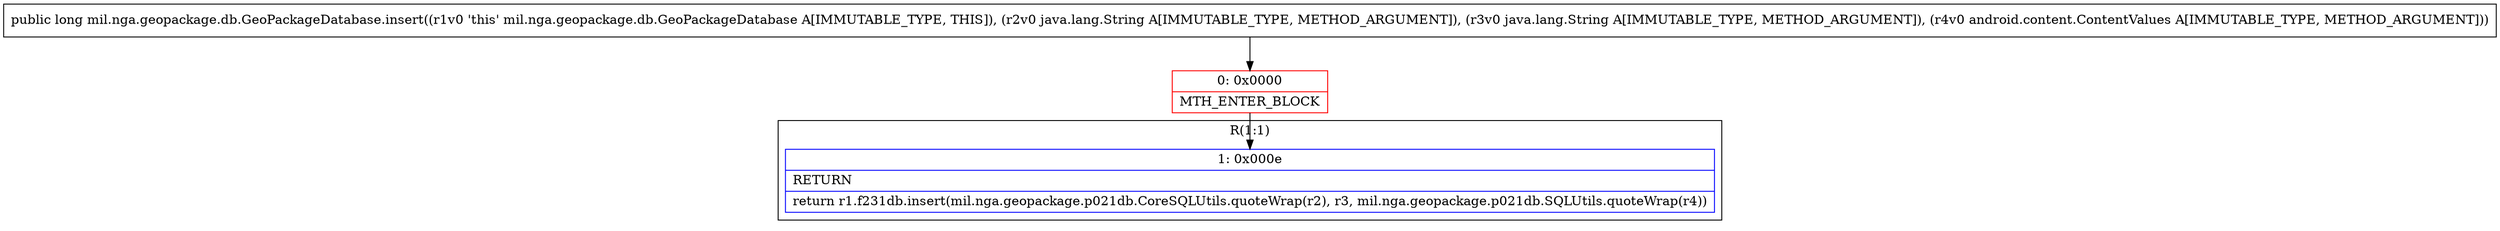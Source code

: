 digraph "CFG formil.nga.geopackage.db.GeoPackageDatabase.insert(Ljava\/lang\/String;Ljava\/lang\/String;Landroid\/content\/ContentValues;)J" {
subgraph cluster_Region_210628104 {
label = "R(1:1)";
node [shape=record,color=blue];
Node_1 [shape=record,label="{1\:\ 0x000e|RETURN\l|return r1.f231db.insert(mil.nga.geopackage.p021db.CoreSQLUtils.quoteWrap(r2), r3, mil.nga.geopackage.p021db.SQLUtils.quoteWrap(r4))\l}"];
}
Node_0 [shape=record,color=red,label="{0\:\ 0x0000|MTH_ENTER_BLOCK\l}"];
MethodNode[shape=record,label="{public long mil.nga.geopackage.db.GeoPackageDatabase.insert((r1v0 'this' mil.nga.geopackage.db.GeoPackageDatabase A[IMMUTABLE_TYPE, THIS]), (r2v0 java.lang.String A[IMMUTABLE_TYPE, METHOD_ARGUMENT]), (r3v0 java.lang.String A[IMMUTABLE_TYPE, METHOD_ARGUMENT]), (r4v0 android.content.ContentValues A[IMMUTABLE_TYPE, METHOD_ARGUMENT])) }"];
MethodNode -> Node_0;
Node_0 -> Node_1;
}

